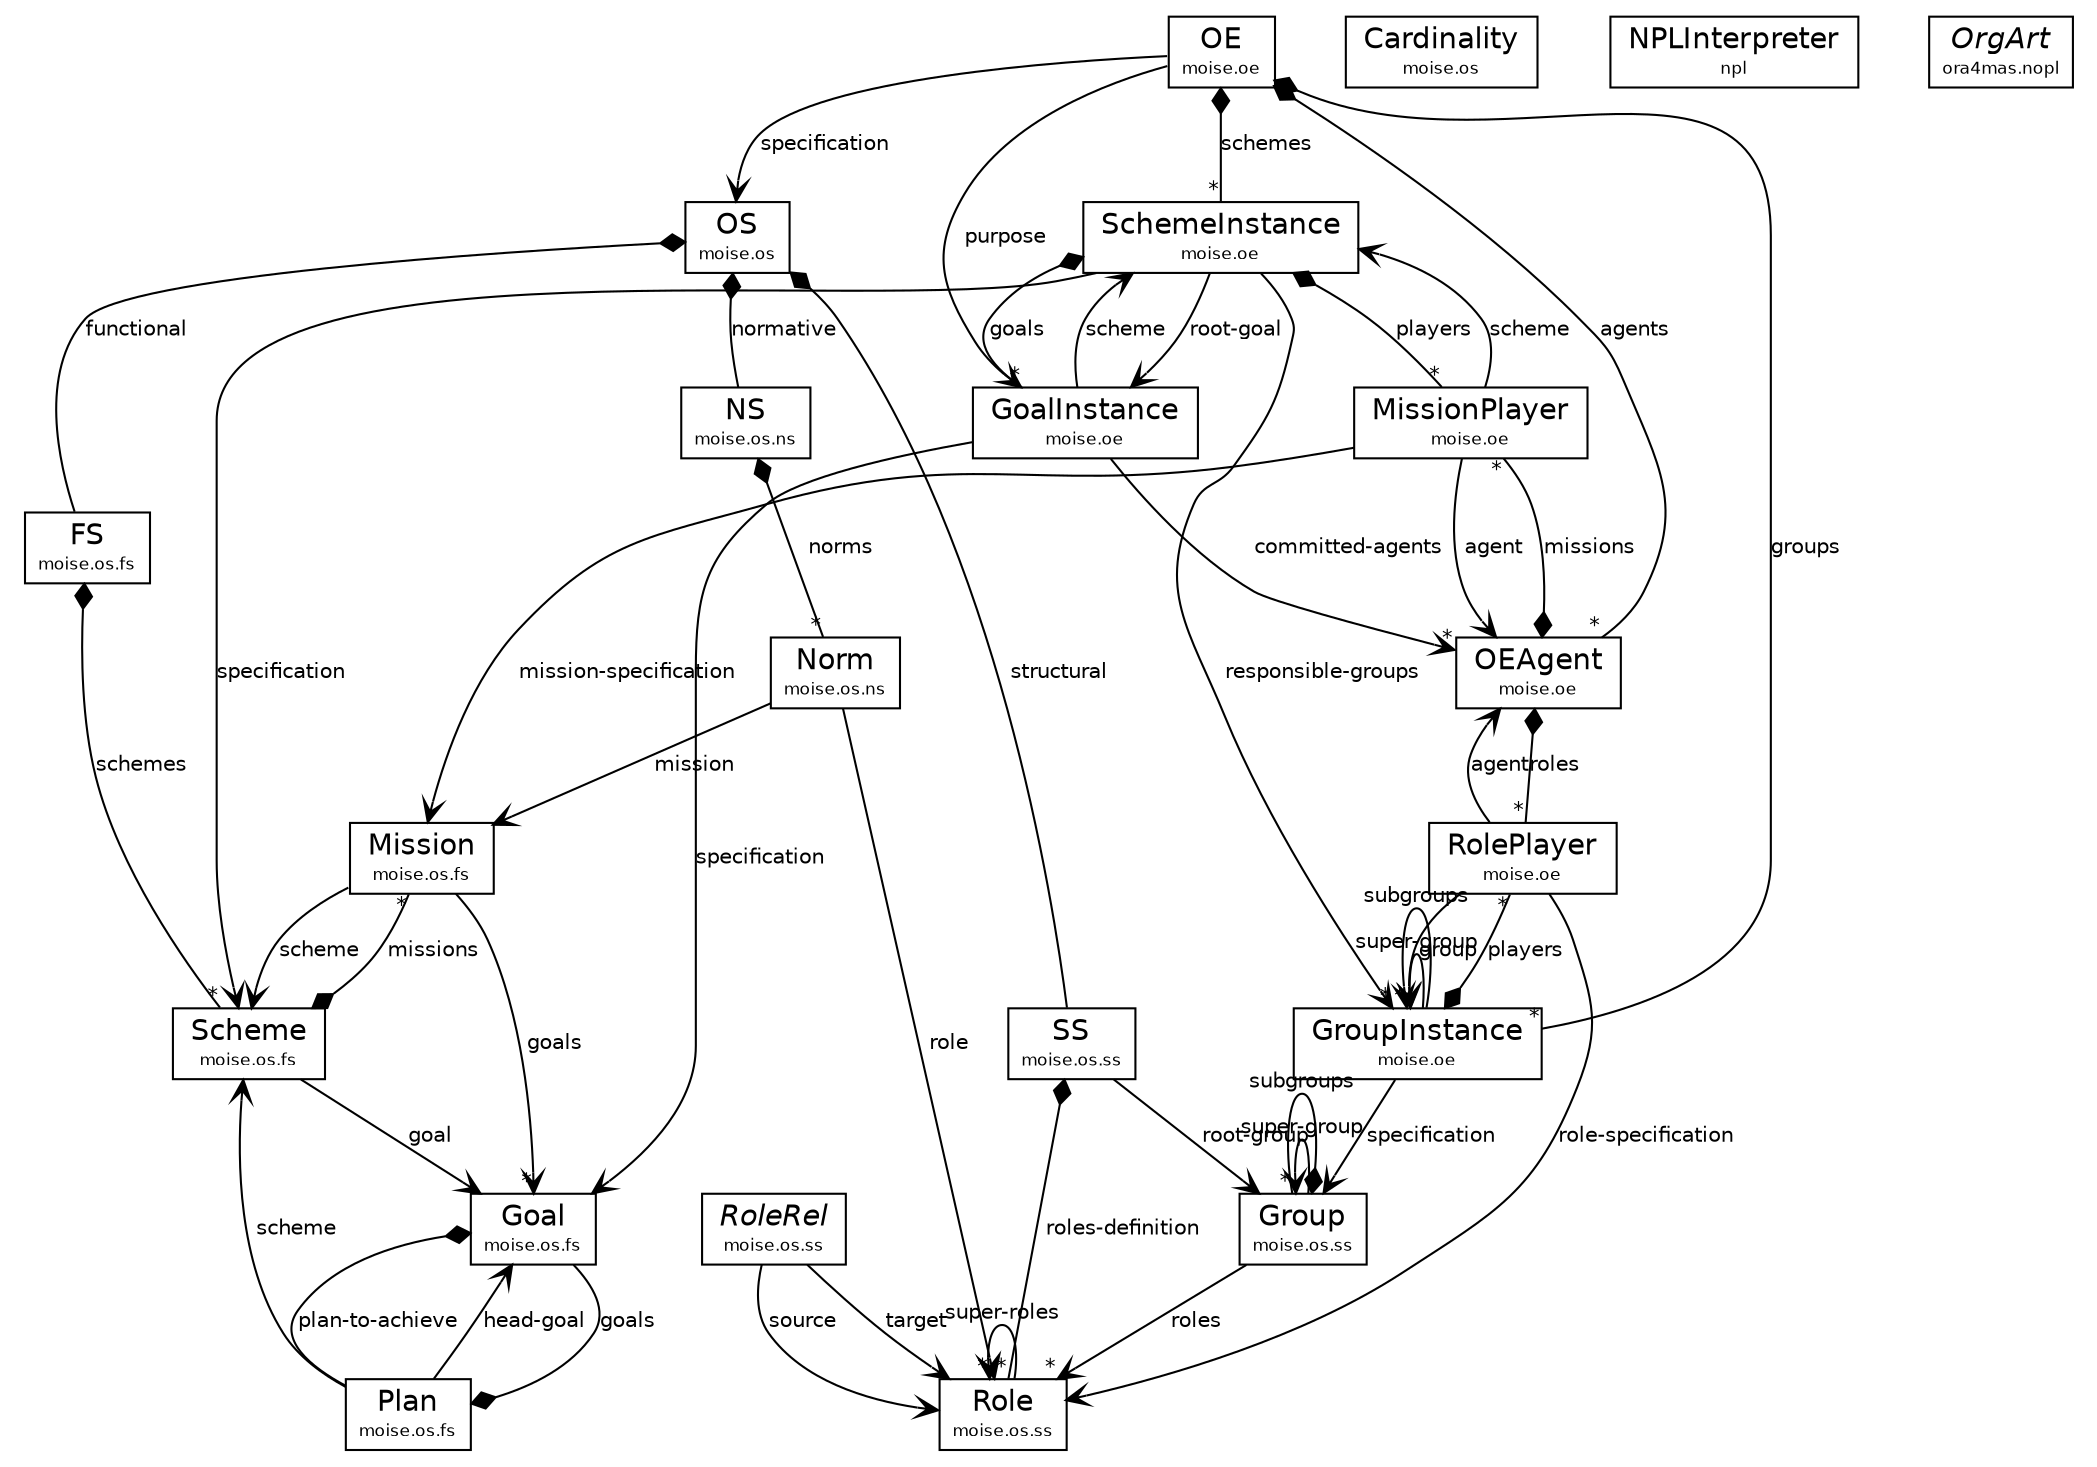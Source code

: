 #!/usr/local/bin/dot
#
# Class diagram 
# Generated by UMLGraph version R5_6_6-1-g9240c4 (http://www.umlgraph.org/)
#

digraph G {
	edge [fontname="Helvetica",fontsize=10,labelfontname="Helvetica",labelfontsize=10];
	node [fontname="Helvetica",fontsize=10,shape=plaintext];
	nodesep=0.25;
	ranksep=0.5;
	// moise.oe.SchemeInstance
	c12277 [label=<<table title="moise.oe.SchemeInstance" border="0" cellborder="1" cellspacing="0" cellpadding="2" port="p" href="../oe/SchemeInstance.html">
		<tr><td><table border="0" cellspacing="0" cellpadding="1">
<tr><td align="center" balign="center"> SchemeInstance </td></tr>
<tr><td align="center" balign="center"><font point-size="8.0"> moise.oe </font></td></tr>
		</table></td></tr>
		</table>>, URL="../oe/SchemeInstance.html", fontname="Helvetica", fontcolor="black", fontsize=14.0];
	// moise.oe.RolePlayer
	c12278 [label=<<table title="moise.oe.RolePlayer" border="0" cellborder="1" cellspacing="0" cellpadding="2" port="p" href="../oe/RolePlayer.html">
		<tr><td><table border="0" cellspacing="0" cellpadding="1">
<tr><td align="center" balign="center"> RolePlayer </td></tr>
<tr><td align="center" balign="center"><font point-size="8.0"> moise.oe </font></td></tr>
		</table></td></tr>
		</table>>, URL="../oe/RolePlayer.html", fontname="Helvetica", fontcolor="black", fontsize=14.0];
	// moise.oe.OEAgent
	c12283 [label=<<table title="moise.oe.OEAgent" border="0" cellborder="1" cellspacing="0" cellpadding="2" port="p" href="../oe/OEAgent.html">
		<tr><td><table border="0" cellspacing="0" cellpadding="1">
<tr><td align="center" balign="center"> OEAgent </td></tr>
<tr><td align="center" balign="center"><font point-size="8.0"> moise.oe </font></td></tr>
		</table></td></tr>
		</table>>, URL="../oe/OEAgent.html", fontname="Helvetica", fontcolor="black", fontsize=14.0];
	// moise.oe.OE
	c12284 [label=<<table title="moise.oe.OE" border="0" cellborder="1" cellspacing="0" cellpadding="2" port="p" href="../oe/OE.html">
		<tr><td><table border="0" cellspacing="0" cellpadding="1">
<tr><td align="center" balign="center"> OE </td></tr>
<tr><td align="center" balign="center"><font point-size="8.0"> moise.oe </font></td></tr>
		</table></td></tr>
		</table>>, URL="../oe/OE.html", fontname="Helvetica", fontcolor="black", fontsize=14.0];
	// moise.oe.MissionPlayer
	c12285 [label=<<table title="moise.oe.MissionPlayer" border="0" cellborder="1" cellspacing="0" cellpadding="2" port="p" href="../oe/MissionPlayer.html">
		<tr><td><table border="0" cellspacing="0" cellpadding="1">
<tr><td align="center" balign="center"> MissionPlayer </td></tr>
<tr><td align="center" balign="center"><font point-size="8.0"> moise.oe </font></td></tr>
		</table></td></tr>
		</table>>, URL="../oe/MissionPlayer.html", fontname="Helvetica", fontcolor="black", fontsize=14.0];
	// moise.oe.GroupInstance
	c12286 [label=<<table title="moise.oe.GroupInstance" border="0" cellborder="1" cellspacing="0" cellpadding="2" port="p" href="../oe/GroupInstance.html">
		<tr><td><table border="0" cellspacing="0" cellpadding="1">
<tr><td align="center" balign="center"> GroupInstance </td></tr>
<tr><td align="center" balign="center"><font point-size="8.0"> moise.oe </font></td></tr>
		</table></td></tr>
		</table>>, URL="../oe/GroupInstance.html", fontname="Helvetica", fontcolor="black", fontsize=14.0];
	// moise.oe.GoalInstance
	c12287 [label=<<table title="moise.oe.GoalInstance" border="0" cellborder="1" cellspacing="0" cellpadding="2" port="p" href="../oe/GoalInstance.html">
		<tr><td><table border="0" cellspacing="0" cellpadding="1">
<tr><td align="center" balign="center"> GoalInstance </td></tr>
<tr><td align="center" balign="center"><font point-size="8.0"> moise.oe </font></td></tr>
		</table></td></tr>
		</table>>, URL="../oe/GoalInstance.html", fontname="Helvetica", fontcolor="black", fontsize=14.0];
	// moise.os.OS
	c12289 [label=<<table title="moise.os.OS" border="0" cellborder="1" cellspacing="0" cellpadding="2" port="p" href="../os/OS.html">
		<tr><td><table border="0" cellspacing="0" cellpadding="1">
<tr><td align="center" balign="center"> OS </td></tr>
<tr><td align="center" balign="center"><font point-size="8.0"> moise.os </font></td></tr>
		</table></td></tr>
		</table>>, URL="../os/OS.html", fontname="Helvetica", fontcolor="black", fontsize=14.0];
	// moise.os.Cardinality
	c12291 [label=<<table title="moise.os.Cardinality" border="0" cellborder="1" cellspacing="0" cellpadding="2" port="p" href="../os/Cardinality.html">
		<tr><td><table border="0" cellspacing="0" cellpadding="1">
<tr><td align="center" balign="center"> Cardinality </td></tr>
<tr><td align="center" balign="center"><font point-size="8.0"> moise.os </font></td></tr>
		</table></td></tr>
		</table>>, URL="../os/Cardinality.html", fontname="Helvetica", fontcolor="black", fontsize=14.0];
	// moise.os.fs.Scheme
	c12292 [label=<<table title="moise.os.fs.Scheme" border="0" cellborder="1" cellspacing="0" cellpadding="2" port="p" href="../os/fs/Scheme.html">
		<tr><td><table border="0" cellspacing="0" cellpadding="1">
<tr><td align="center" balign="center"> Scheme </td></tr>
<tr><td align="center" balign="center"><font point-size="8.0"> moise.os.fs </font></td></tr>
		</table></td></tr>
		</table>>, URL="../os/fs/Scheme.html", fontname="Helvetica", fontcolor="black", fontsize=14.0];
	// moise.os.fs.Plan
	c12293 [label=<<table title="moise.os.fs.Plan" border="0" cellborder="1" cellspacing="0" cellpadding="2" port="p" href="../os/fs/Plan.html">
		<tr><td><table border="0" cellspacing="0" cellpadding="1">
<tr><td align="center" balign="center"> Plan </td></tr>
<tr><td align="center" balign="center"><font point-size="8.0"> moise.os.fs </font></td></tr>
		</table></td></tr>
		</table>>, URL="../os/fs/Plan.html", fontname="Helvetica", fontcolor="black", fontsize=14.0];
	// moise.os.fs.Mission
	c12295 [label=<<table title="moise.os.fs.Mission" border="0" cellborder="1" cellspacing="0" cellpadding="2" port="p" href="../os/fs/Mission.html">
		<tr><td><table border="0" cellspacing="0" cellpadding="1">
<tr><td align="center" balign="center"> Mission </td></tr>
<tr><td align="center" balign="center"><font point-size="8.0"> moise.os.fs </font></td></tr>
		</table></td></tr>
		</table>>, URL="../os/fs/Mission.html", fontname="Helvetica", fontcolor="black", fontsize=14.0];
	// moise.os.fs.Goal
	c12296 [label=<<table title="moise.os.fs.Goal" border="0" cellborder="1" cellspacing="0" cellpadding="2" port="p" href="../os/fs/Goal.html">
		<tr><td><table border="0" cellspacing="0" cellpadding="1">
<tr><td align="center" balign="center"> Goal </td></tr>
<tr><td align="center" balign="center"><font point-size="8.0"> moise.os.fs </font></td></tr>
		</table></td></tr>
		</table>>, URL="../os/fs/Goal.html", fontname="Helvetica", fontcolor="black", fontsize=14.0];
	// moise.os.fs.FS
	c12298 [label=<<table title="moise.os.fs.FS" border="0" cellborder="1" cellspacing="0" cellpadding="2" port="p" href="../os/fs/FS.html">
		<tr><td><table border="0" cellspacing="0" cellpadding="1">
<tr><td align="center" balign="center"> FS </td></tr>
<tr><td align="center" balign="center"><font point-size="8.0"> moise.os.fs </font></td></tr>
		</table></td></tr>
		</table>>, URL="../os/fs/FS.html", fontname="Helvetica", fontcolor="black", fontsize=14.0];
	// moise.os.ns.Norm
	c12300 [label=<<table title="moise.os.ns.Norm" border="0" cellborder="1" cellspacing="0" cellpadding="2" port="p" href="../os/ns/Norm.html">
		<tr><td><table border="0" cellspacing="0" cellpadding="1">
<tr><td align="center" balign="center"> Norm </td></tr>
<tr><td align="center" balign="center"><font point-size="8.0"> moise.os.ns </font></td></tr>
		</table></td></tr>
		</table>>, URL="../os/ns/Norm.html", fontname="Helvetica", fontcolor="black", fontsize=14.0];
	// moise.os.ns.NS
	c12301 [label=<<table title="moise.os.ns.NS" border="0" cellborder="1" cellspacing="0" cellpadding="2" port="p" href="../os/ns/NS.html">
		<tr><td><table border="0" cellspacing="0" cellpadding="1">
<tr><td align="center" balign="center"> NS </td></tr>
<tr><td align="center" balign="center"><font point-size="8.0"> moise.os.ns </font></td></tr>
		</table></td></tr>
		</table>>, URL="../os/ns/NS.html", fontname="Helvetica", fontcolor="black", fontsize=14.0];
	// moise.os.ss.SS
	c12303 [label=<<table title="moise.os.ss.SS" border="0" cellborder="1" cellspacing="0" cellpadding="2" port="p" href="../os/ss/SS.html">
		<tr><td><table border="0" cellspacing="0" cellpadding="1">
<tr><td align="center" balign="center"> SS </td></tr>
<tr><td align="center" balign="center"><font point-size="8.0"> moise.os.ss </font></td></tr>
		</table></td></tr>
		</table>>, URL="../os/ss/SS.html", fontname="Helvetica", fontcolor="black", fontsize=14.0];
	// moise.os.ss.RoleRel
	c12304 [label=<<table title="moise.os.ss.RoleRel" border="0" cellborder="1" cellspacing="0" cellpadding="2" port="p" href="../os/ss/RoleRel.html">
		<tr><td><table border="0" cellspacing="0" cellpadding="1">
<tr><td align="center" balign="center"><font face="Helvetica-Oblique"> RoleRel </font></td></tr>
<tr><td align="center" balign="center"><font point-size="8.0"> moise.os.ss </font></td></tr>
		</table></td></tr>
		</table>>, URL="../os/ss/RoleRel.html", fontname="Helvetica", fontcolor="black", fontsize=14.0];
	// moise.os.ss.Role
	c12306 [label=<<table title="moise.os.ss.Role" border="0" cellborder="1" cellspacing="0" cellpadding="2" port="p" href="../os/ss/Role.html">
		<tr><td><table border="0" cellspacing="0" cellpadding="1">
<tr><td align="center" balign="center"> Role </td></tr>
<tr><td align="center" balign="center"><font point-size="8.0"> moise.os.ss </font></td></tr>
		</table></td></tr>
		</table>>, URL="../os/ss/Role.html", fontname="Helvetica", fontcolor="black", fontsize=14.0];
	// moise.os.ss.Group
	c12308 [label=<<table title="moise.os.ss.Group" border="0" cellborder="1" cellspacing="0" cellpadding="2" port="p" href="../os/ss/Group.html">
		<tr><td><table border="0" cellspacing="0" cellpadding="1">
<tr><td align="center" balign="center"> Group </td></tr>
<tr><td align="center" balign="center"><font point-size="8.0"> moise.os.ss </font></td></tr>
		</table></td></tr>
		</table>>, URL="../os/ss/Group.html", fontname="Helvetica", fontcolor="black", fontsize=14.0];
	// npl.NPLInterpreter
	c12344 [label=<<table title="npl.NPLInterpreter" border="0" cellborder="1" cellspacing="0" cellpadding="2" port="p" href="../../npl/NPLInterpreter.html">
		<tr><td><table border="0" cellspacing="0" cellpadding="1">
<tr><td align="center" balign="center"> NPLInterpreter </td></tr>
<tr><td align="center" balign="center"><font point-size="8.0"> npl </font></td></tr>
		</table></td></tr>
		</table>>, URL="../../npl/NPLInterpreter.html", fontname="Helvetica", fontcolor="black", fontsize=14.0];
	// ora4mas.nopl.OrgArt
	c12356 [label=<<table title="ora4mas.nopl.OrgArt" border="0" cellborder="1" cellspacing="0" cellpadding="2" port="p" href="../../ora4mas/nopl/OrgArt.html">
		<tr><td><table border="0" cellspacing="0" cellpadding="1">
<tr><td align="center" balign="center"><font face="Helvetica-Oblique"> OrgArt </font></td></tr>
<tr><td align="center" balign="center"><font point-size="8.0"> ora4mas.nopl </font></td></tr>
		</table></td></tr>
		</table>>, URL="../../ora4mas/nopl/OrgArt.html", fontname="Helvetica", fontcolor="black", fontsize=14.0];
	// moise.oe.SchemeInstance NAVASSOC moise.os.fs.Scheme
	c12277:p -> c12292:p [taillabel="", label="specification", headlabel="", fontname="Helvetica", fontcolor="black", fontsize=10.0, color="black", arrowhead=open];
	// moise.oe.SchemeInstance NAVASSOC moise.oe.GoalInstance
	c12277:p -> c12287:p [taillabel="", label="root-goal", headlabel="", fontname="Helvetica", fontcolor="black", fontsize=10.0, color="black", arrowhead=open];
	// moise.oe.SchemeInstance NAVASSOC moise.oe.GroupInstance
	c12277:p -> c12286:p [taillabel="", label="responsible-groups", headlabel="*", fontname="Helvetica", fontcolor="black", fontsize=10.0, color="black", arrowhead=open];
	// moise.oe.SchemeInstance COMPOSED moise.oe.MissionPlayer
	c12277:p -> c12285:p [taillabel="", label="players", headlabel="*", fontname="Helvetica", fontcolor="black", fontsize=10.0, color="black", arrowhead=none, arrowtail=diamond, dir=both];
	// moise.oe.SchemeInstance COMPOSED moise.oe.GoalInstance
	c12277:p -> c12287:p [taillabel="", label="goals", headlabel="*", fontname="Helvetica", fontcolor="black", fontsize=10.0, color="black", arrowhead=none, arrowtail=diamond, dir=both];
	// moise.oe.RolePlayer NAVASSOC moise.oe.OEAgent
	c12278:p -> c12283:p [taillabel="", label="agent", headlabel="", fontname="Helvetica", fontcolor="black", fontsize=10.0, color="black", arrowhead=open];
	// moise.oe.RolePlayer NAVASSOC moise.os.ss.Role
	c12278:p -> c12306:p [taillabel="", label="role-specification", headlabel="", fontname="Helvetica", fontcolor="black", fontsize=10.0, color="black", arrowhead=open];
	// moise.oe.RolePlayer NAVASSOC moise.oe.GroupInstance
	c12278:p -> c12286:p [taillabel="", label="group", headlabel="", fontname="Helvetica", fontcolor="black", fontsize=10.0, color="black", arrowhead=open];
	// moise.oe.OEAgent COMPOSED moise.oe.RolePlayer
	c12283:p -> c12278:p [taillabel="", label="roles", headlabel="*", fontname="Helvetica", fontcolor="black", fontsize=10.0, color="black", arrowhead=none, arrowtail=diamond, dir=both];
	// moise.oe.OEAgent COMPOSED moise.oe.MissionPlayer
	c12283:p -> c12285:p [taillabel="", label="missions", headlabel="*", fontname="Helvetica", fontcolor="black", fontsize=10.0, color="black", arrowhead=none, arrowtail=diamond, dir=both];
	// moise.oe.OE NAVASSOC moise.oe.GoalInstance
	c12284:p -> c12287:p [taillabel="", label="purpose", headlabel="", fontname="Helvetica", fontcolor="black", fontsize=10.0, color="black", arrowhead=open];
	// moise.oe.OE NAVASSOC moise.os.OS
	c12284:p -> c12289:p [taillabel="", label="specification", headlabel="", fontname="Helvetica", fontcolor="black", fontsize=10.0, color="black", arrowhead=open];
	// moise.oe.OE COMPOSED moise.oe.OEAgent
	c12284:p -> c12283:p [taillabel="", label="agents", headlabel="*", fontname="Helvetica", fontcolor="black", fontsize=10.0, color="black", arrowhead=none, arrowtail=diamond, dir=both];
	// moise.oe.OE COMPOSED moise.oe.GroupInstance
	c12284:p -> c12286:p [taillabel="", label="groups", headlabel="*", fontname="Helvetica", fontcolor="black", fontsize=10.0, color="black", arrowhead=none, arrowtail=diamond, dir=both];
	// moise.oe.OE COMPOSED moise.oe.SchemeInstance
	c12284:p -> c12277:p [taillabel="", label="schemes", headlabel="*", fontname="Helvetica", fontcolor="black", fontsize=10.0, color="black", arrowhead=none, arrowtail=diamond, dir=both];
	// moise.oe.MissionPlayer NAVASSOC moise.oe.OEAgent
	c12285:p -> c12283:p [taillabel="", label="agent", headlabel="", fontname="Helvetica", fontcolor="black", fontsize=10.0, color="black", arrowhead=open];
	// moise.oe.MissionPlayer NAVASSOC moise.os.fs.Mission
	c12285:p -> c12295:p [taillabel="", label="mission-specification", headlabel="", fontname="Helvetica", fontcolor="black", fontsize=10.0, color="black", arrowhead=open];
	// moise.oe.MissionPlayer NAVASSOC moise.oe.SchemeInstance
	c12285:p -> c12277:p [taillabel="", label="scheme", headlabel="", fontname="Helvetica", fontcolor="black", fontsize=10.0, color="black", arrowhead=open];
	// moise.oe.GroupInstance NAVASSOC moise.os.ss.Group
	c12286:p -> c12308:p [taillabel="", label="specification", headlabel="", fontname="Helvetica", fontcolor="black", fontsize=10.0, color="black", arrowhead=open];
	// moise.oe.GroupInstance NAVASSOC moise.oe.GroupInstance
	c12286:p -> c12286:p [taillabel="", label="super-group", headlabel="", fontname="Helvetica", fontcolor="black", fontsize=10.0, color="black", arrowhead=open];
	// moise.oe.GroupInstance NAVASSOC moise.oe.GroupInstance
	c12286:p -> c12286:p [taillabel="", label="subgroups", headlabel="*", fontname="Helvetica", fontcolor="black", fontsize=10.0, color="black", arrowhead=open];
	// moise.oe.GroupInstance COMPOSED moise.oe.RolePlayer
	c12286:p -> c12278:p [taillabel="", label="players", headlabel="*", fontname="Helvetica", fontcolor="black", fontsize=10.0, color="black", arrowhead=none, arrowtail=diamond, dir=both];
	// moise.oe.GoalInstance NAVASSOC moise.os.fs.Goal
	c12287:p -> c12296:p [taillabel="", label="specification", headlabel="", fontname="Helvetica", fontcolor="black", fontsize=10.0, color="black", arrowhead=open];
	// moise.oe.GoalInstance NAVASSOC moise.oe.SchemeInstance
	c12287:p -> c12277:p [taillabel="", label="scheme", headlabel="", fontname="Helvetica", fontcolor="black", fontsize=10.0, color="black", arrowhead=open];
	// moise.oe.GoalInstance NAVASSOC moise.oe.OEAgent
	c12287:p -> c12283:p [taillabel="", label="committed-agents", headlabel="*", fontname="Helvetica", fontcolor="black", fontsize=10.0, color="black", arrowhead=open];
	// moise.os.OS COMPOSED moise.os.ss.SS
	c12289:p -> c12303:p [taillabel="", label="structural", headlabel="", fontname="Helvetica", fontcolor="black", fontsize=10.0, color="black", arrowhead=none, arrowtail=diamond, dir=both];
	// moise.os.OS COMPOSED moise.os.fs.FS
	c12289:p -> c12298:p [taillabel="", label="functional", headlabel="", fontname="Helvetica", fontcolor="black", fontsize=10.0, color="black", arrowhead=none, arrowtail=diamond, dir=both];
	// moise.os.OS COMPOSED moise.os.ns.NS
	c12289:p -> c12301:p [taillabel="", label="normative", headlabel="", fontname="Helvetica", fontcolor="black", fontsize=10.0, color="black", arrowhead=none, arrowtail=diamond, dir=both];
	// moise.os.fs.Scheme NAVASSOC moise.os.fs.Goal
	c12292:p -> c12296:p [taillabel="", label="goal", headlabel="", fontname="Helvetica", fontcolor="black", fontsize=10.0, color="black", arrowhead=open];
	// moise.os.fs.Scheme COMPOSED moise.os.fs.Mission
	c12292:p -> c12295:p [taillabel="", label="missions", headlabel="*", fontname="Helvetica", fontcolor="black", fontsize=10.0, color="black", arrowhead=none, arrowtail=diamond, dir=both];
	// moise.os.fs.Plan NAVASSOC moise.os.fs.Goal
	c12293:p -> c12296:p [taillabel="", label="head-goal", headlabel="", fontname="Helvetica", fontcolor="black", fontsize=10.0, color="black", arrowhead=open];
	// moise.os.fs.Plan NAVASSOC moise.os.fs.Scheme
	c12293:p -> c12292:p [taillabel="", label="scheme", headlabel="", fontname="Helvetica", fontcolor="black", fontsize=10.0, color="black", arrowhead=open];
	// moise.os.fs.Plan COMPOSED moise.os.fs.Goal
	c12293:p -> c12296:p [taillabel="", label="goals", headlabel="", fontname="Helvetica", fontcolor="black", fontsize=10.0, color="black", arrowhead=none, arrowtail=diamond, dir=both];
	// moise.os.fs.Mission NAVASSOC moise.os.fs.Goal
	c12295:p -> c12296:p [taillabel="", label="goals", headlabel="*", fontname="Helvetica", fontcolor="black", fontsize=10.0, color="black", arrowhead=open];
	// moise.os.fs.Mission NAVASSOC moise.os.fs.Scheme
	c12295:p -> c12292:p [taillabel="", label="scheme", headlabel="", fontname="Helvetica", fontcolor="black", fontsize=10.0, color="black", arrowhead=open];
	// moise.os.fs.Goal COMPOSED moise.os.fs.Plan
	c12296:p -> c12293:p [taillabel="", label="plan-to-achieve", headlabel="", fontname="Helvetica", fontcolor="black", fontsize=10.0, color="black", arrowhead=none, arrowtail=diamond, dir=both];
	// moise.os.fs.FS COMPOSED moise.os.fs.Scheme
	c12298:p -> c12292:p [taillabel="", label="schemes", headlabel="*", fontname="Helvetica", fontcolor="black", fontsize=10.0, color="black", arrowhead=none, arrowtail=diamond, dir=both];
	// moise.os.ns.Norm NAVASSOC moise.os.ss.Role
	c12300:p -> c12306:p [taillabel="", label="role", headlabel="", fontname="Helvetica", fontcolor="black", fontsize=10.0, color="black", arrowhead=open];
	// moise.os.ns.Norm NAVASSOC moise.os.fs.Mission
	c12300:p -> c12295:p [taillabel="", label="mission", headlabel="", fontname="Helvetica", fontcolor="black", fontsize=10.0, color="black", arrowhead=open];
	// moise.os.ns.NS COMPOSED moise.os.ns.Norm
	c12301:p -> c12300:p [taillabel="", label="norms", headlabel="*", fontname="Helvetica", fontcolor="black", fontsize=10.0, color="black", arrowhead=none, arrowtail=diamond, dir=both];
	// moise.os.ss.SS NAVASSOC moise.os.ss.Group
	c12303:p -> c12308:p [taillabel="", label="root-group", headlabel="", fontname="Helvetica", fontcolor="black", fontsize=10.0, color="black", arrowhead=open];
	// moise.os.ss.SS COMPOSED moise.os.ss.Role
	c12303:p -> c12306:p [taillabel="", label="roles-definition", headlabel="*", fontname="Helvetica", fontcolor="black", fontsize=10.0, color="black", arrowhead=none, arrowtail=diamond, dir=both];
	// moise.os.ss.RoleRel NAVASSOC moise.os.ss.Role
	c12304:p -> c12306:p [taillabel="", label="source", headlabel="", fontname="Helvetica", fontcolor="black", fontsize=10.0, color="black", arrowhead=open];
	// moise.os.ss.RoleRel NAVASSOC moise.os.ss.Role
	c12304:p -> c12306:p [taillabel="", label="target", headlabel="", fontname="Helvetica", fontcolor="black", fontsize=10.0, color="black", arrowhead=open];
	// moise.os.ss.Role NAVASSOC moise.os.ss.Role
	c12306:p -> c12306:p [taillabel="", label="super-roles", headlabel="*", fontname="Helvetica", fontcolor="black", fontsize=10.0, color="black", arrowhead=open];
	// moise.os.ss.Group NAVASSOC moise.os.ss.Role
	c12308:p -> c12306:p [taillabel="", label="roles", headlabel="*", fontname="Helvetica", fontcolor="black", fontsize=10.0, color="black", arrowhead=open];
	// moise.os.ss.Group NAVASSOC moise.os.ss.Group
	c12308:p -> c12308:p [taillabel="", label="super-group", headlabel="", fontname="Helvetica", fontcolor="black", fontsize=10.0, color="black", arrowhead=open];
	// moise.os.ss.Group COMPOSED moise.os.ss.Group
	c12308:p -> c12308:p [taillabel="", label="subgroups", headlabel="*", fontname="Helvetica", fontcolor="black", fontsize=10.0, color="black", arrowhead=none, arrowtail=diamond, dir=both];
}

